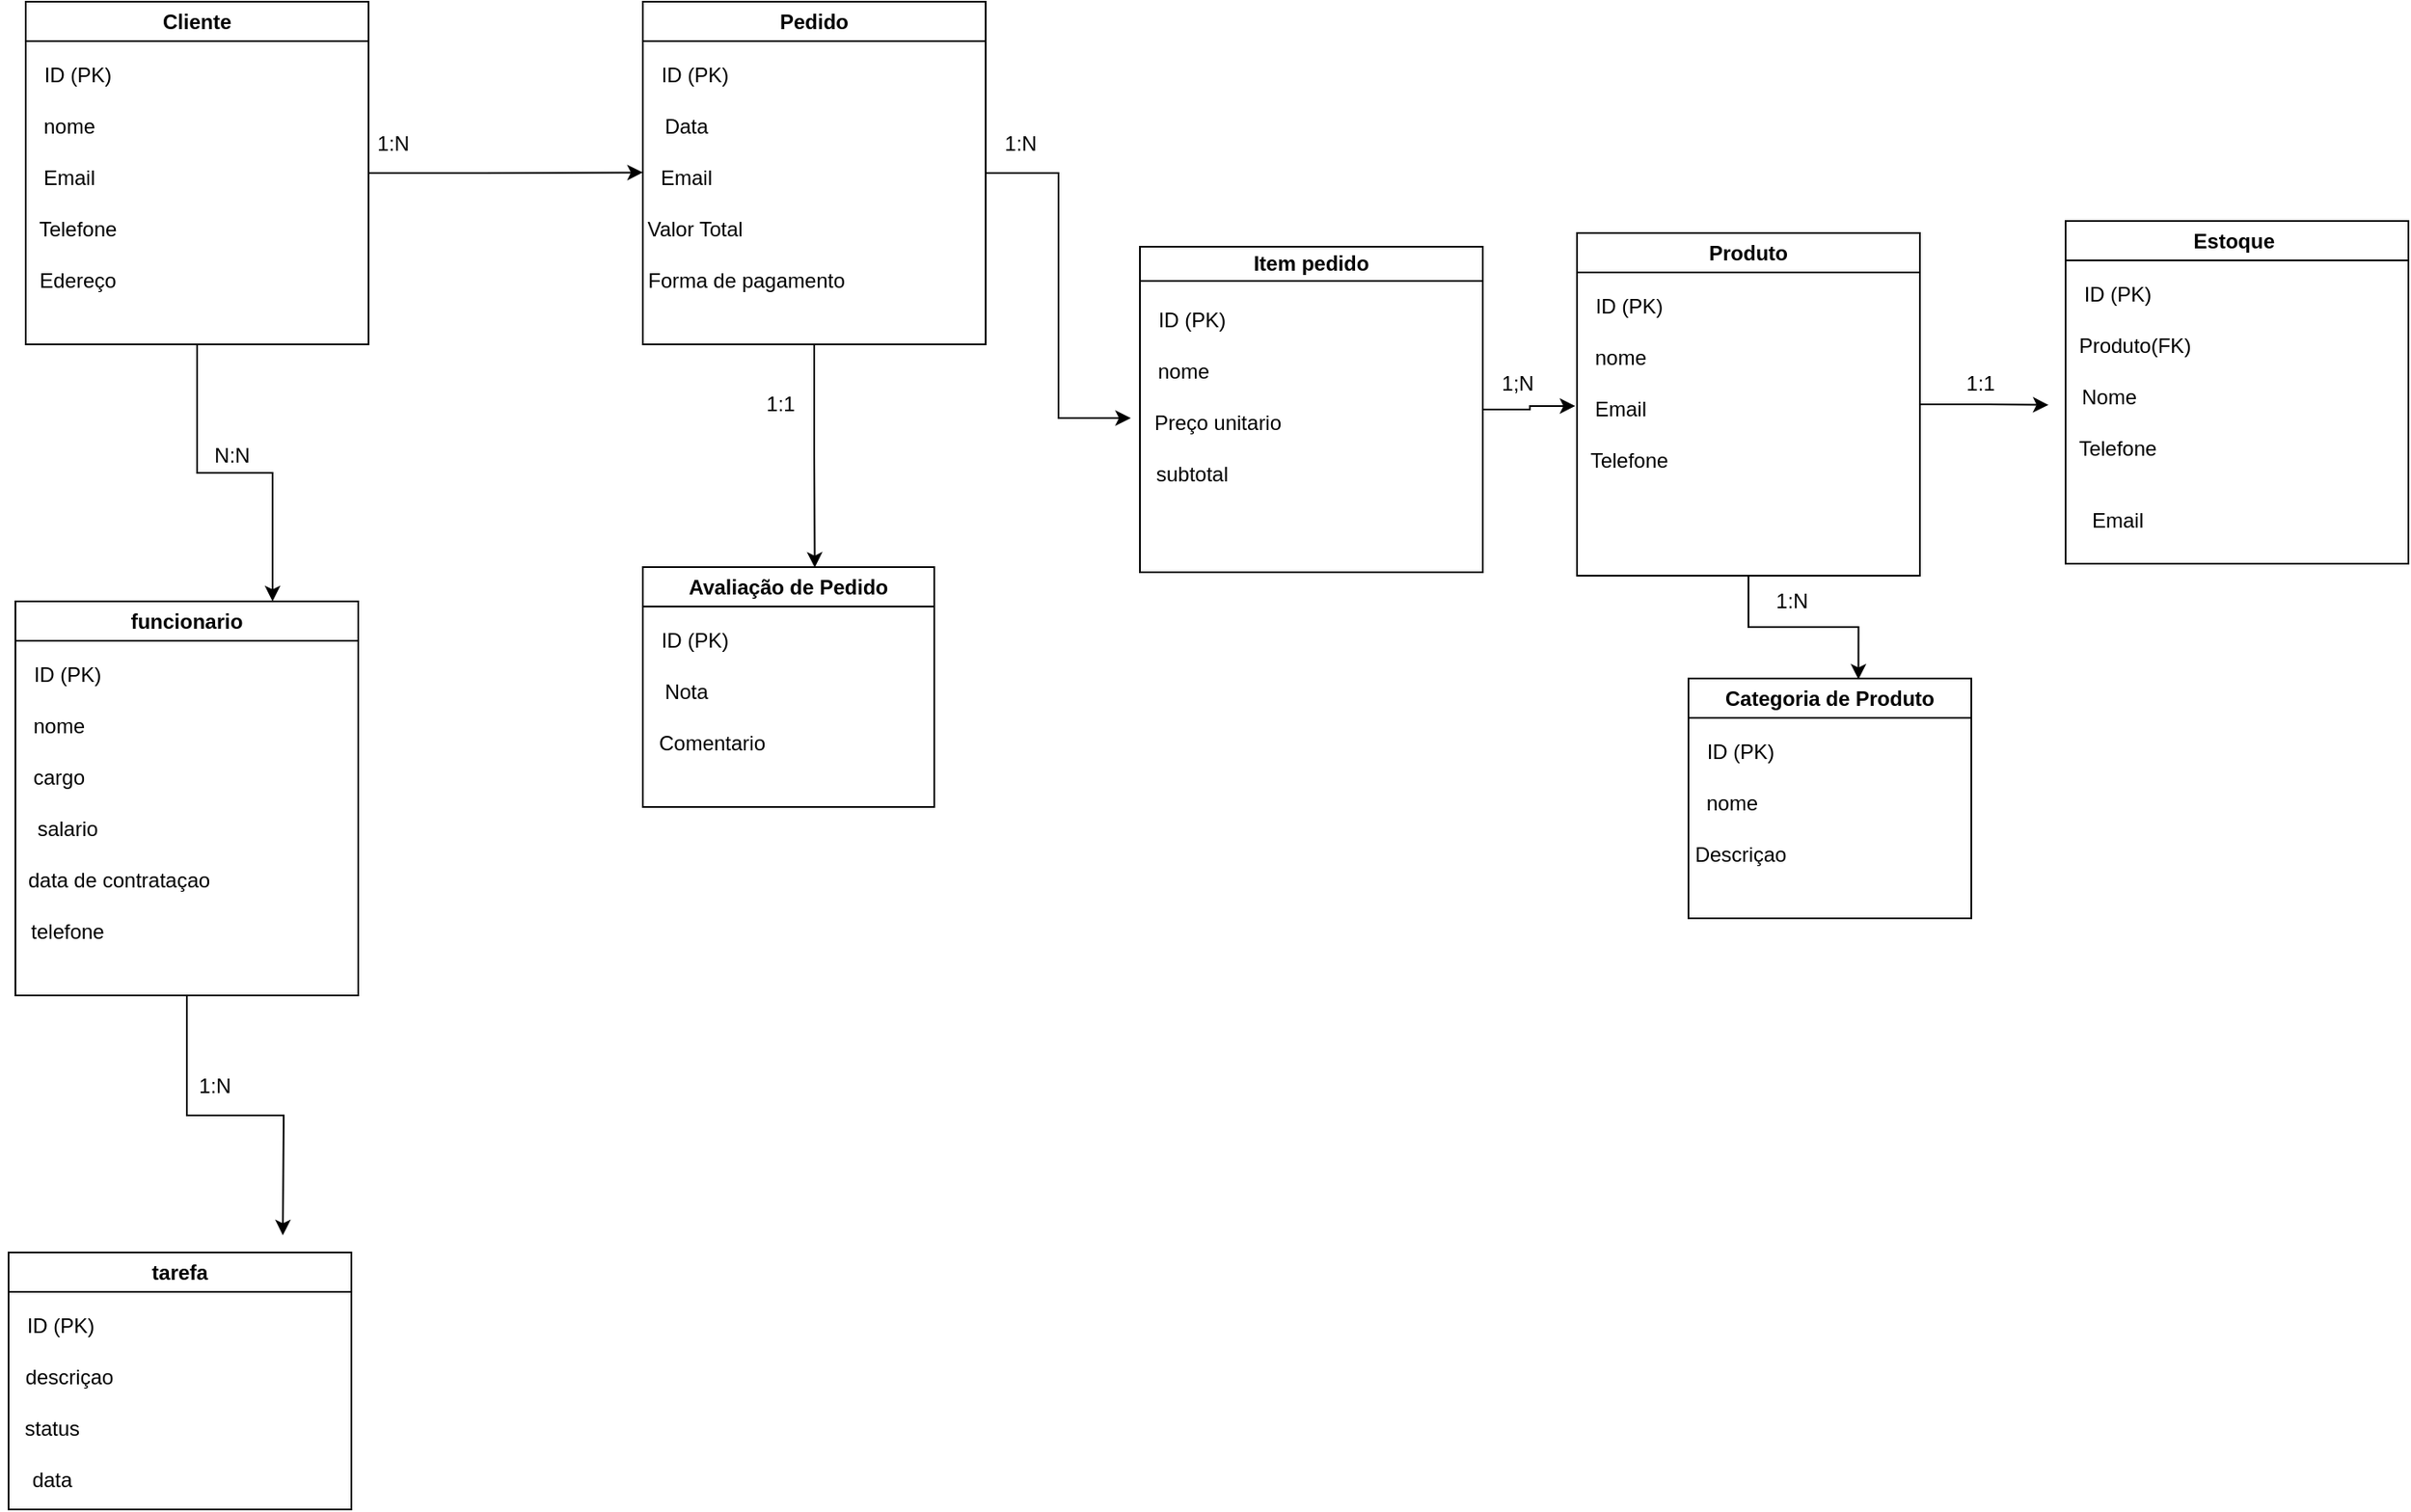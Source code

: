 <mxfile version="25.0.3">
  <diagram name="Página-1" id="A9Yf7wThaRmfyl9Maan3">
    <mxGraphModel dx="2585" dy="1115" grid="1" gridSize="10" guides="1" tooltips="1" connect="1" arrows="1" fold="1" page="1" pageScale="1" pageWidth="827" pageHeight="1169" math="0" shadow="0">
      <root>
        <mxCell id="0" />
        <mxCell id="1" parent="0" />
        <mxCell id="gihiD7titibup7kt_OU7-103" style="edgeStyle=orthogonalEdgeStyle;rounded=0;orthogonalLoop=1;jettySize=auto;html=1;exitX=0.5;exitY=1;exitDx=0;exitDy=0;entryX=0.75;entryY=0;entryDx=0;entryDy=0;" edge="1" parent="1" source="gihiD7titibup7kt_OU7-11" target="gihiD7titibup7kt_OU7-65">
          <mxGeometry relative="1" as="geometry" />
        </mxCell>
        <mxCell id="gihiD7titibup7kt_OU7-11" value="Cliente" style="swimlane;whiteSpace=wrap;html=1;" vertex="1" parent="1">
          <mxGeometry x="200" y="30" width="200" height="200" as="geometry" />
        </mxCell>
        <mxCell id="gihiD7titibup7kt_OU7-13" value="nome" style="text;html=1;align=center;verticalAlign=middle;resizable=0;points=[];autosize=1;strokeColor=none;fillColor=none;" vertex="1" parent="gihiD7titibup7kt_OU7-11">
          <mxGeometry y="58" width="50" height="30" as="geometry" />
        </mxCell>
        <mxCell id="gihiD7titibup7kt_OU7-14" value="Email" style="text;html=1;align=center;verticalAlign=middle;resizable=0;points=[];autosize=1;strokeColor=none;fillColor=none;" vertex="1" parent="gihiD7titibup7kt_OU7-11">
          <mxGeometry y="88" width="50" height="30" as="geometry" />
        </mxCell>
        <mxCell id="gihiD7titibup7kt_OU7-15" value="Telefone" style="text;html=1;align=center;verticalAlign=middle;resizable=0;points=[];autosize=1;strokeColor=none;fillColor=none;" vertex="1" parent="gihiD7titibup7kt_OU7-11">
          <mxGeometry x="-5" y="118" width="70" height="30" as="geometry" />
        </mxCell>
        <mxCell id="gihiD7titibup7kt_OU7-12" value="ID (PK)" style="text;html=1;align=center;verticalAlign=middle;resizable=0;points=[];autosize=1;strokeColor=none;fillColor=none;" vertex="1" parent="gihiD7titibup7kt_OU7-11">
          <mxGeometry y="28" width="60" height="30" as="geometry" />
        </mxCell>
        <mxCell id="gihiD7titibup7kt_OU7-16" value="Edereço" style="text;html=1;align=center;verticalAlign=middle;resizable=0;points=[];autosize=1;strokeColor=none;fillColor=none;" vertex="1" parent="1">
          <mxGeometry x="195" y="178" width="70" height="30" as="geometry" />
        </mxCell>
        <mxCell id="gihiD7titibup7kt_OU7-23" value="&lt;span style=&quot;color: rgba(0, 0, 0, 0); font-family: monospace; font-size: 0px; text-align: start;&quot;&gt;%3CmxGraphModel%3E%3Croot%3E%3CmxCell%20id%3D%220%22%2F%3E%3CmxCell%20id%3D%221%22%20parent%3D%220%22%2F%3E%3CmxCell%20id%3D%222%22%20value%3D%22Cliente%22%20style%3D%22swimlane%3BwhiteSpace%3Dwrap%3Bhtml%3D1%3B%22%20vertex%3D%221%22%20parent%3D%221%22%3E%3CmxGeometry%20x%3D%22200%22%20y%3D%2230%22%20width%3D%22200%22%20height%3D%22200%22%20as%3D%22geometry%22%2F%3E%3C%2FmxCell%3E%3CmxCell%20id%3D%223%22%20value%3D%22nome%22%20style%3D%22text%3Bhtml%3D1%3Balign%3Dcenter%3BverticalAlign%3Dmiddle%3Bresizable%3D0%3Bpoints%3D%5B%5D%3Bautosize%3D1%3BstrokeColor%3Dnone%3BfillColor%3Dnone%3B%22%20vertex%3D%221%22%20parent%3D%222%22%3E%3CmxGeometry%20y%3D%2258%22%20width%3D%2250%22%20height%3D%2230%22%20as%3D%22geometry%22%2F%3E%3C%2FmxCell%3E%3CmxCell%20id%3D%224%22%20value%3D%22Email%22%20style%3D%22text%3Bhtml%3D1%3Balign%3Dcenter%3BverticalAlign%3Dmiddle%3Bresizable%3D0%3Bpoints%3D%5B%5D%3Bautosize%3D1%3BstrokeColor%3Dnone%3BfillColor%3Dnone%3B%22%20vertex%3D%221%22%20parent%3D%222%22%3E%3CmxGeometry%20y%3D%2288%22%20width%3D%2250%22%20height%3D%2230%22%20as%3D%22geometry%22%2F%3E%3C%2FmxCell%3E%3CmxCell%20id%3D%225%22%20value%3D%22Telefone%22%20style%3D%22text%3Bhtml%3D1%3Balign%3Dcenter%3BverticalAlign%3Dmiddle%3Bresizable%3D0%3Bpoints%3D%5B%5D%3Bautosize%3D1%3BstrokeColor%3Dnone%3BfillColor%3Dnone%3B%22%20vertex%3D%221%22%20parent%3D%222%22%3E%3CmxGeometry%20x%3D%22-5%22%20y%3D%22118%22%20width%3D%2270%22%20height%3D%2230%22%20as%3D%22geometry%22%2F%3E%3C%2FmxCell%3E%3CmxCell%20id%3D%226%22%20value%3D%22ID%20(PK)%22%20style%3D%22text%3Bhtml%3D1%3Balign%3Dcenter%3BverticalAlign%3Dmiddle%3Bresizable%3D0%3Bpoints%3D%5B%5D%3Bautosize%3D1%3BstrokeColor%3Dnone%3BfillColor%3Dnone%3B%22%20vertex%3D%221%22%20parent%3D%222%22%3E%3CmxGeometry%20y%3D%2228%22%20width%3D%2260%22%20height%3D%2230%22%20as%3D%22geometry%22%2F%3E%3C%2FmxCell%3E%3CmxCell%20id%3D%227%22%20value%3D%22Edere%C3%A7o%22%20style%3D%22text%3Bhtml%3D1%3Balign%3Dcenter%3BverticalAlign%3Dmiddle%3Bresizable%3D0%3Bpoints%3D%5B%5D%3Bautosize%3D1%3BstrokeColor%3Dnone%3BfillColor%3Dnone%3B%22%20vertex%3D%221%22%20parent%3D%221%22%3E%3CmxGeometry%20x%3D%22195%22%20y%3D%22178%22%20width%3D%2270%22%20height%3D%2230%22%20as%3D%22geometry%22%2F%3E%3C%2FmxCell%3E%3C%2Froot%3E%3C%2FmxGraphModel%3E&lt;/span&gt;&lt;span style=&quot;color: rgba(0, 0, 0, 0); font-family: monospace; font-size: 0px; text-align: start;&quot;&gt;%3CmxGraphModel%3E%3Croot%3E%3CmxCell%20id%3D%220%22%2F%3E%3CmxCell%20id%3D%221%22%20parent%3D%220%22%2F%3E%3CmxCell%20id%3D%222%22%20value%3D%22Cliente%22%20style%3D%22swimlane%3BwhiteSpace%3Dwrap%3Bhtml%3D1%3B%22%20vertex%3D%221%22%20parent%3D%221%22%3E%3CmxGeometry%20x%3D%22200%22%20y%3D%2230%22%20width%3D%22200%22%20height%3D%22200%22%20as%3D%22geometry%22%2F%3E%3C%2FmxCell%3E%3CmxCell%20id%3D%223%22%20value%3D%22nome%22%20style%3D%22text%3Bhtml%3D1%3Balign%3Dcenter%3BverticalAlign%3Dmiddle%3Bresizable%3D0%3Bpoints%3D%5B%5D%3Bautosize%3D1%3BstrokeColor%3Dnone%3BfillColor%3Dnone%3B%22%20vertex%3D%221%22%20parent%3D%222%22%3E%3CmxGeometry%20y%3D%2258%22%20width%3D%2250%22%20height%3D%2230%22%20as%3D%22geometry%22%2F%3E%3C%2FmxCell%3E%3CmxCell%20id%3D%224%22%20value%3D%22Email%22%20style%3D%22text%3Bhtml%3D1%3Balign%3Dcenter%3BverticalAlign%3Dmiddle%3Bresizable%3D0%3Bpoints%3D%5B%5D%3Bautosize%3D1%3BstrokeColor%3Dnone%3BfillColor%3Dnone%3B%22%20vertex%3D%221%22%20parent%3D%222%22%3E%3CmxGeometry%20y%3D%2288%22%20width%3D%2250%22%20height%3D%2230%22%20as%3D%22geometry%22%2F%3E%3C%2FmxCell%3E%3CmxCell%20id%3D%225%22%20value%3D%22Telefone%22%20style%3D%22text%3Bhtml%3D1%3Balign%3Dcenter%3BverticalAlign%3Dmiddle%3Bresizable%3D0%3Bpoints%3D%5B%5D%3Bautosize%3D1%3BstrokeColor%3Dnone%3BfillColor%3Dnone%3B%22%20vertex%3D%221%22%20parent%3D%222%22%3E%3CmxGeometry%20x%3D%22-5%22%20y%3D%22118%22%20width%3D%2270%22%20height%3D%2230%22%20as%3D%22geometry%22%2F%3E%3C%2FmxCell%3E%3CmxCell%20id%3D%226%22%20value%3D%22ID%20(PK)%22%20style%3D%22text%3Bhtml%3D1%3Balign%3Dcenter%3BverticalAlign%3Dmiddle%3Bresizable%3D0%3Bpoints%3D%5B%5D%3Bautosize%3D1%3BstrokeColor%3Dnone%3BfillColor%3Dnone%3B%22%20vertex%3D%221%22%20parent%3D%222%22%3E%3CmxGeometry%20y%3D%2228%22%20width%3D%2260%22%20height%3D%2230%22%20as%3D%22geometry%22%2F%3E%3C%2FmxCell%3E%3CmxCell%20id%3D%227%22%20value%3D%22Edere%C3%A7o%22%20style%3D%22text%3Bhtml%3D1%3Balign%3Dcenter%3BverticalAlign%3Dmiddle%3Bresizable%3D0%3Bpoints%3D%5B%5D%3Bautosize%3D1%3BstrokeColor%3Dnone%3BfillColor%3Dnone%3B%22%20vertex%3D%221%22%20parent%3D%221%22%3E%3CmxGeometry%20x%3D%22195%22%20y%3D%22178%22%20width%3D%2270%22%20height%3D%2230%22%20as%3D%22geometry%22%2F%3E%3C%2FmxCell%3E%3C%2Froot%3E%3C%2FmxGraphModel%3E&lt;/span&gt;&lt;span style=&quot;color: rgba(0, 0, 0, 0); font-family: monospace; font-size: 0px; text-align: start;&quot;&gt;%3CmxGraphModel%3E%3Croot%3E%3CmxCell%20id%3D%220%22%2F%3E%3CmxCell%20id%3D%221%22%20parent%3D%220%22%2F%3E%3CmxCell%20id%3D%222%22%20value%3D%22Cliente%22%20style%3D%22swimlane%3BwhiteSpace%3Dwrap%3Bhtml%3D1%3B%22%20vertex%3D%221%22%20parent%3D%221%22%3E%3CmxGeometry%20x%3D%22200%22%20y%3D%2230%22%20width%3D%22200%22%20height%3D%22200%22%20as%3D%22geometry%22%2F%3E%3C%2FmxCell%3E%3CmxCell%20id%3D%223%22%20value%3D%22nome%22%20style%3D%22text%3Bhtml%3D1%3Balign%3Dcenter%3BverticalAlign%3Dmiddle%3Bresizable%3D0%3Bpoints%3D%5B%5D%3Bautosize%3D1%3BstrokeColor%3Dnone%3BfillColor%3Dnone%3B%22%20vertex%3D%221%22%20parent%3D%222%22%3E%3CmxGeometry%20y%3D%2258%22%20width%3D%2250%22%20height%3D%2230%22%20as%3D%22geometry%22%2F%3E%3C%2FmxCell%3E%3CmxCell%20id%3D%224%22%20value%3D%22Email%22%20style%3D%22text%3Bhtml%3D1%3Balign%3Dcenter%3BverticalAlign%3Dmiddle%3Bresizable%3D0%3Bpoints%3D%5B%5D%3Bautosize%3D1%3BstrokeColor%3Dnone%3BfillColor%3Dnone%3B%22%20vertex%3D%221%22%20parent%3D%222%22%3E%3CmxGeometry%20y%3D%2288%22%20width%3D%2250%22%20height%3D%2230%22%20as%3D%22geometry%22%2F%3E%3C%2FmxCell%3E%3CmxCell%20id%3D%225%22%20value%3D%22Telefone%22%20style%3D%22text%3Bhtml%3D1%3Balign%3Dcenter%3BverticalAlign%3Dmiddle%3Bresizable%3D0%3Bpoints%3D%5B%5D%3Bautosize%3D1%3BstrokeColor%3Dnone%3BfillColor%3Dnone%3B%22%20vertex%3D%221%22%20parent%3D%222%22%3E%3CmxGeometry%20x%3D%22-5%22%20y%3D%22118%22%20width%3D%2270%22%20height%3D%2230%22%20as%3D%22geometry%22%2F%3E%3C%2FmxCell%3E%3CmxCell%20id%3D%226%22%20value%3D%22ID%20(PK)%22%20style%3D%22text%3Bhtml%3D1%3Balign%3Dcenter%3BverticalAlign%3Dmiddle%3Bresizable%3D0%3Bpoints%3D%5B%5D%3Bautosize%3D1%3BstrokeColor%3Dnone%3BfillColor%3Dnone%3B%22%20vertex%3D%221%22%20parent%3D%222%22%3E%3CmxGeometry%20y%3D%2228%22%20width%3D%2260%22%20height%3D%2230%22%20as%3D%22geometry%22%2F%3E%3C%2FmxCell%3E%3CmxCell%20id%3D%227%22%20value%3D%22Edere%C3%A7o%22%20style%3D%22text%3Bhtml%3D1%3Balign%3Dcenter%3BverticalAlign%3Dmiddle%3Bresizable%3D0%3Bpoints%3D%5B%5D%3Bautosize%3D1%3BstrokeColor%3Dnone%3BfillColor%3Dnone%3B%22%20vertex%3D%221%22%20parent%3D%221%22%3E%3CmxGeometry%20x%3D%22195%22%20y%3D%22178%22%20width%3D%2270%22%20height%3D%2230%22%20as%3D%22geometry%22%2F%3E%3C%2FmxCell%3E%3C%2Froot%3E%3C%2FmxGraphModel%3E&lt;/span&gt;&lt;span style=&quot;color: rgba(0, 0, 0, 0); font-family: monospace; font-size: 0px; text-align: start;&quot;&gt;%3CmxGraphModel%3E%3Croot%3E%3CmxCell%20id%3D%220%22%2F%3E%3CmxCell%20id%3D%221%22%20parent%3D%220%22%2F%3E%3CmxCell%20id%3D%222%22%20value%3D%22Cliente%22%20style%3D%22swimlane%3BwhiteSpace%3Dwrap%3Bhtml%3D1%3B%22%20vertex%3D%221%22%20parent%3D%221%22%3E%3CmxGeometry%20x%3D%22200%22%20y%3D%2230%22%20width%3D%22200%22%20height%3D%22200%22%20as%3D%22geometry%22%2F%3E%3C%2FmxCell%3E%3CmxCell%20id%3D%223%22%20value%3D%22nome%22%20style%3D%22text%3Bhtml%3D1%3Balign%3Dcenter%3BverticalAlign%3Dmiddle%3Bresizable%3D0%3Bpoints%3D%5B%5D%3Bautosize%3D1%3BstrokeColor%3Dnone%3BfillColor%3Dnone%3B%22%20vertex%3D%221%22%20parent%3D%222%22%3E%3CmxGeometry%20y%3D%2258%22%20width%3D%2250%22%20height%3D%2230%22%20as%3D%22geometry%22%2F%3E%3C%2FmxCell%3E%3CmxCell%20id%3D%224%22%20value%3D%22Email%22%20style%3D%22text%3Bhtml%3D1%3Balign%3Dcenter%3BverticalAlign%3Dmiddle%3Bresizable%3D0%3Bpoints%3D%5B%5D%3Bautosize%3D1%3BstrokeColor%3Dnone%3BfillColor%3Dnone%3B%22%20vertex%3D%221%22%20parent%3D%222%22%3E%3CmxGeometry%20y%3D%2288%22%20width%3D%2250%22%20height%3D%2230%22%20as%3D%22geometry%22%2F%3E%3C%2FmxCell%3E%3CmxCell%20id%3D%225%22%20value%3D%22Telefone%22%20style%3D%22text%3Bhtml%3D1%3Balign%3Dcenter%3BverticalAlign%3Dmiddle%3Bresizable%3D0%3Bpoints%3D%5B%5D%3Bautosize%3D1%3BstrokeColor%3Dnone%3BfillColor%3Dnone%3B%22%20vertex%3D%221%22%20parent%3D%222%22%3E%3CmxGeometry%20x%3D%22-5%22%20y%3D%22118%22%20width%3D%2270%22%20height%3D%2230%22%20as%3D%22geometry%22%2F%3E%3C%2FmxCell%3E%3CmxCell%20id%3D%226%22%20value%3D%22ID%20(PK)%22%20style%3D%22text%3Bhtml%3D1%3Balign%3Dcenter%3BverticalAlign%3Dmiddle%3Bresizable%3D0%3Bpoints%3D%5B%5D%3Bautosize%3D1%3BstrokeColor%3Dnone%3BfillColor%3Dnone%3B%22%20vertex%3D%221%22%20parent%3D%222%22%3E%3CmxGeometry%20y%3D%2228%22%20width%3D%2260%22%20height%3D%2230%22%20as%3D%22geometry%22%2F%3E%3C%2FmxCell%3E%3CmxCell%20id%3D%227%22%20value%3D%22Edere%C3%A7o%22%20style%3D%22text%3Bhtml%3D1%3Balign%3Dcenter%3BverticalAlign%3Dmiddle%3Bresizable%3D0%3Bpoints%3D%5B%5D%3Bautosize%3D1%3BstrokeColor%3Dnone%3BfillColor%3Dnone%3B%22%20vertex%3D%221%22%20parent%3D%221%22%3E%3CmxGeometry%20x%3D%22195%22%20y%3D%22178%22%20width%3D%2270%22%20height%3D%2230%22%20as%3D%22geometry%22%2F%3E%3C%2FmxCell%3E%3C%2Froot%3E%3C%2FmxGraphModel%3E&lt;/span&gt;&lt;span style=&quot;color: rgba(0, 0, 0, 0); font-family: monospace; font-size: 0px; text-align: start;&quot;&gt;%3CmxGraphModel%3E%3Croot%3E%3CmxCell%20id%3D%220%22%2F%3E%3CmxCell%20id%3D%221%22%20parent%3D%220%22%2F%3E%3CmxCell%20id%3D%222%22%20value%3D%22Cliente%22%20style%3D%22swimlane%3BwhiteSpace%3Dwrap%3Bhtml%3D1%3B%22%20vertex%3D%221%22%20parent%3D%221%22%3E%3CmxGeometry%20x%3D%22200%22%20y%3D%2230%22%20width%3D%22200%22%20height%3D%22200%22%20as%3D%22geometry%22%2F%3E%3C%2FmxCell%3E%3CmxCell%20id%3D%223%22%20value%3D%22nome%22%20style%3D%22text%3Bhtml%3D1%3Balign%3Dcenter%3BverticalAlign%3Dmiddle%3Bresizable%3D0%3Bpoints%3D%5B%5D%3Bautosize%3D1%3BstrokeColor%3Dnone%3BfillColor%3Dnone%3B%22%20vertex%3D%221%22%20parent%3D%222%22%3E%3CmxGeometry%20y%3D%2258%22%20width%3D%2250%22%20height%3D%2230%22%20as%3D%22geometry%22%2F%3E%3C%2FmxCell%3E%3CmxCell%20id%3D%224%22%20value%3D%22Email%22%20style%3D%22text%3Bhtml%3D1%3Balign%3Dcenter%3BverticalAlign%3Dmiddle%3Bresizable%3D0%3Bpoints%3D%5B%5D%3Bautosize%3D1%3BstrokeColor%3Dnone%3BfillColor%3Dnone%3B%22%20vertex%3D%221%22%20parent%3D%222%22%3E%3CmxGeometry%20y%3D%2288%22%20width%3D%2250%22%20height%3D%2230%22%20as%3D%22geometry%22%2F%3E%3C%2FmxCell%3E%3CmxCell%20id%3D%225%22%20value%3D%22Telefone%22%20style%3D%22text%3Bhtml%3D1%3Balign%3Dcenter%3BverticalAlign%3Dmiddle%3Bresizable%3D0%3Bpoints%3D%5B%5D%3Bautosize%3D1%3BstrokeColor%3Dnone%3BfillColor%3Dnone%3B%22%20vertex%3D%221%22%20parent%3D%222%22%3E%3CmxGeometry%20x%3D%22-5%22%20y%3D%22118%22%20width%3D%2270%22%20height%3D%2230%22%20as%3D%22geometry%22%2F%3E%3C%2FmxCell%3E%3CmxCell%20id%3D%226%22%20value%3D%22ID%20(PK)%22%20style%3D%22text%3Bhtml%3D1%3Balign%3Dcenter%3BverticalAlign%3Dmiddle%3Bresizable%3D0%3Bpoints%3D%5B%5D%3Bautosize%3D1%3BstrokeColor%3Dnone%3BfillColor%3Dnone%3B%22%20vertex%3D%221%22%20parent%3D%222%22%3E%3CmxGeometry%20y%3D%2228%22%20width%3D%2260%22%20height%3D%2230%22%20as%3D%22geometry%22%2F%3E%3C%2FmxCell%3E%3CmxCell%20id%3D%227%22%20value%3D%22Edere%C3%A7o%22%20style%3D%22text%3Bhtml%3D1%3Balign%3Dcenter%3BverticalAlign%3Dmiddle%3Bresizable%3D0%3Bpoints%3D%5B%5D%3Bautosize%3D1%3BstrokeColor%3Dnone%3BfillColor%3Dnone%3B%22%20vertex%3D%221%22%20parent%3D%221%22%3E%3CmxGeometry%20x%3D%22195%22%20y%3D%22178%22%20width%3D%2270%22%20height%3D%2230%22%20as%3D%22geometry%22%2F%3E%3C%2FmxCell%3E%3C%2Froot%3E%3C%2FmxGraphModel%3E&lt;/span&gt;" style="text;html=1;align=center;verticalAlign=middle;resizable=0;points=[];autosize=1;strokeColor=none;fillColor=none;" vertex="1" parent="1">
          <mxGeometry x="530" y="128" width="20" height="30" as="geometry" />
        </mxCell>
        <mxCell id="gihiD7titibup7kt_OU7-32" value="Categoria de Produto" style="swimlane;whiteSpace=wrap;html=1;" vertex="1" parent="1">
          <mxGeometry x="1170" y="425" width="165" height="140" as="geometry" />
        </mxCell>
        <mxCell id="gihiD7titibup7kt_OU7-33" value="nome" style="text;html=1;align=center;verticalAlign=middle;resizable=0;points=[];autosize=1;strokeColor=none;fillColor=none;" vertex="1" parent="gihiD7titibup7kt_OU7-32">
          <mxGeometry y="58" width="50" height="30" as="geometry" />
        </mxCell>
        <mxCell id="gihiD7titibup7kt_OU7-34" value="Descriçao" style="text;html=1;align=center;verticalAlign=middle;resizable=0;points=[];autosize=1;strokeColor=none;fillColor=none;" vertex="1" parent="gihiD7titibup7kt_OU7-32">
          <mxGeometry x="-10" y="88" width="80" height="30" as="geometry" />
        </mxCell>
        <mxCell id="gihiD7titibup7kt_OU7-36" value="ID (PK)" style="text;html=1;align=center;verticalAlign=middle;resizable=0;points=[];autosize=1;strokeColor=none;fillColor=none;" vertex="1" parent="gihiD7titibup7kt_OU7-32">
          <mxGeometry y="28" width="60" height="30" as="geometry" />
        </mxCell>
        <mxCell id="gihiD7titibup7kt_OU7-39" value="Estoque&amp;nbsp;" style="swimlane;whiteSpace=wrap;html=1;" vertex="1" parent="1">
          <mxGeometry x="1390" y="158" width="200" height="200" as="geometry" />
        </mxCell>
        <mxCell id="gihiD7titibup7kt_OU7-40" value="Produto(FK)" style="text;html=1;align=center;verticalAlign=middle;resizable=0;points=[];autosize=1;strokeColor=none;fillColor=none;" vertex="1" parent="gihiD7titibup7kt_OU7-39">
          <mxGeometry x="-5" y="58" width="90" height="30" as="geometry" />
        </mxCell>
        <mxCell id="gihiD7titibup7kt_OU7-41" value="Nome" style="text;html=1;align=center;verticalAlign=middle;resizable=0;points=[];autosize=1;strokeColor=none;fillColor=none;" vertex="1" parent="gihiD7titibup7kt_OU7-39">
          <mxGeometry x="-5" y="88" width="60" height="30" as="geometry" />
        </mxCell>
        <mxCell id="gihiD7titibup7kt_OU7-42" value="Telefone" style="text;html=1;align=center;verticalAlign=middle;resizable=0;points=[];autosize=1;strokeColor=none;fillColor=none;" vertex="1" parent="gihiD7titibup7kt_OU7-39">
          <mxGeometry x="-5" y="118" width="70" height="30" as="geometry" />
        </mxCell>
        <mxCell id="gihiD7titibup7kt_OU7-43" value="ID (PK)" style="text;html=1;align=center;verticalAlign=middle;resizable=0;points=[];autosize=1;strokeColor=none;fillColor=none;" vertex="1" parent="gihiD7titibup7kt_OU7-39">
          <mxGeometry y="28" width="60" height="30" as="geometry" />
        </mxCell>
        <mxCell id="gihiD7titibup7kt_OU7-44" value="Email" style="text;html=1;align=center;verticalAlign=middle;resizable=0;points=[];autosize=1;strokeColor=none;fillColor=none;" vertex="1" parent="gihiD7titibup7kt_OU7-39">
          <mxGeometry x="5" y="160" width="50" height="30" as="geometry" />
        </mxCell>
        <mxCell id="gihiD7titibup7kt_OU7-45" value="Avaliação de Pedido" style="swimlane;whiteSpace=wrap;html=1;" vertex="1" parent="1">
          <mxGeometry x="560" y="360" width="170" height="140" as="geometry" />
        </mxCell>
        <mxCell id="gihiD7titibup7kt_OU7-46" value="Nota" style="text;html=1;align=center;verticalAlign=middle;resizable=0;points=[];autosize=1;strokeColor=none;fillColor=none;" vertex="1" parent="gihiD7titibup7kt_OU7-45">
          <mxGeometry y="58" width="50" height="30" as="geometry" />
        </mxCell>
        <mxCell id="gihiD7titibup7kt_OU7-47" value="Comentario" style="text;html=1;align=center;verticalAlign=middle;resizable=0;points=[];autosize=1;strokeColor=none;fillColor=none;" vertex="1" parent="gihiD7titibup7kt_OU7-45">
          <mxGeometry x="-5" y="88" width="90" height="30" as="geometry" />
        </mxCell>
        <mxCell id="gihiD7titibup7kt_OU7-49" value="ID (PK)" style="text;html=1;align=center;verticalAlign=middle;resizable=0;points=[];autosize=1;strokeColor=none;fillColor=none;" vertex="1" parent="gihiD7titibup7kt_OU7-45">
          <mxGeometry y="28" width="60" height="30" as="geometry" />
        </mxCell>
        <mxCell id="gihiD7titibup7kt_OU7-53" value="Pedido" style="swimlane;whiteSpace=wrap;html=1;" vertex="1" parent="1">
          <mxGeometry x="560" y="30" width="200" height="200" as="geometry" />
        </mxCell>
        <mxCell id="gihiD7titibup7kt_OU7-54" value="Data" style="text;html=1;align=center;verticalAlign=middle;resizable=0;points=[];autosize=1;strokeColor=none;fillColor=none;" vertex="1" parent="gihiD7titibup7kt_OU7-53">
          <mxGeometry y="58" width="50" height="30" as="geometry" />
        </mxCell>
        <mxCell id="gihiD7titibup7kt_OU7-55" value="Email" style="text;html=1;align=center;verticalAlign=middle;resizable=0;points=[];autosize=1;strokeColor=none;fillColor=none;" vertex="1" parent="gihiD7titibup7kt_OU7-53">
          <mxGeometry y="88" width="50" height="30" as="geometry" />
        </mxCell>
        <mxCell id="gihiD7titibup7kt_OU7-56" value="Valor Total" style="text;html=1;align=center;verticalAlign=middle;resizable=0;points=[];autosize=1;strokeColor=none;fillColor=none;" vertex="1" parent="gihiD7titibup7kt_OU7-53">
          <mxGeometry x="-10" y="118" width="80" height="30" as="geometry" />
        </mxCell>
        <mxCell id="gihiD7titibup7kt_OU7-57" value="ID (PK)" style="text;html=1;align=center;verticalAlign=middle;resizable=0;points=[];autosize=1;strokeColor=none;fillColor=none;" vertex="1" parent="gihiD7titibup7kt_OU7-53">
          <mxGeometry y="28" width="60" height="30" as="geometry" />
        </mxCell>
        <mxCell id="gihiD7titibup7kt_OU7-58" value="Forma de pagamento" style="text;html=1;align=center;verticalAlign=middle;resizable=0;points=[];autosize=1;strokeColor=none;fillColor=none;" vertex="1" parent="gihiD7titibup7kt_OU7-53">
          <mxGeometry x="-10" y="148" width="140" height="30" as="geometry" />
        </mxCell>
        <mxCell id="gihiD7titibup7kt_OU7-59" value="Item pedido" style="swimlane;whiteSpace=wrap;html=1;startSize=20;" vertex="1" parent="1">
          <mxGeometry x="850" y="173" width="200" height="190" as="geometry" />
        </mxCell>
        <mxCell id="gihiD7titibup7kt_OU7-60" value="nome" style="text;html=1;align=center;verticalAlign=middle;resizable=0;points=[];autosize=1;strokeColor=none;fillColor=none;" vertex="1" parent="gihiD7titibup7kt_OU7-59">
          <mxGeometry y="58" width="50" height="30" as="geometry" />
        </mxCell>
        <mxCell id="gihiD7titibup7kt_OU7-61" value="Preço unitario" style="text;html=1;align=center;verticalAlign=middle;resizable=0;points=[];autosize=1;strokeColor=none;fillColor=none;" vertex="1" parent="gihiD7titibup7kt_OU7-59">
          <mxGeometry x="-5" y="88" width="100" height="30" as="geometry" />
        </mxCell>
        <mxCell id="gihiD7titibup7kt_OU7-62" value="subtotal" style="text;html=1;align=center;verticalAlign=middle;resizable=0;points=[];autosize=1;strokeColor=none;fillColor=none;" vertex="1" parent="gihiD7titibup7kt_OU7-59">
          <mxGeometry x="-5" y="118" width="70" height="30" as="geometry" />
        </mxCell>
        <mxCell id="gihiD7titibup7kt_OU7-63" value="ID (PK)" style="text;html=1;align=center;verticalAlign=middle;resizable=0;points=[];autosize=1;strokeColor=none;fillColor=none;" vertex="1" parent="gihiD7titibup7kt_OU7-59">
          <mxGeometry y="28" width="60" height="30" as="geometry" />
        </mxCell>
        <mxCell id="gihiD7titibup7kt_OU7-105" style="edgeStyle=orthogonalEdgeStyle;rounded=0;orthogonalLoop=1;jettySize=auto;html=1;exitX=0.5;exitY=1;exitDx=0;exitDy=0;" edge="1" parent="1" source="gihiD7titibup7kt_OU7-65">
          <mxGeometry relative="1" as="geometry">
            <mxPoint x="350" y="750" as="targetPoint" />
          </mxGeometry>
        </mxCell>
        <mxCell id="gihiD7titibup7kt_OU7-65" value="funcionario" style="swimlane;whiteSpace=wrap;html=1;" vertex="1" parent="1">
          <mxGeometry x="194" y="380" width="200" height="230" as="geometry" />
        </mxCell>
        <mxCell id="gihiD7titibup7kt_OU7-66" value="nome" style="text;html=1;align=center;verticalAlign=middle;resizable=0;points=[];autosize=1;strokeColor=none;fillColor=none;" vertex="1" parent="gihiD7titibup7kt_OU7-65">
          <mxGeometry y="58" width="50" height="30" as="geometry" />
        </mxCell>
        <mxCell id="gihiD7titibup7kt_OU7-67" value="cargo" style="text;html=1;align=center;verticalAlign=middle;resizable=0;points=[];autosize=1;strokeColor=none;fillColor=none;" vertex="1" parent="gihiD7titibup7kt_OU7-65">
          <mxGeometry y="88" width="50" height="30" as="geometry" />
        </mxCell>
        <mxCell id="gihiD7titibup7kt_OU7-68" value="salario" style="text;html=1;align=center;verticalAlign=middle;resizable=0;points=[];autosize=1;strokeColor=none;fillColor=none;" vertex="1" parent="gihiD7titibup7kt_OU7-65">
          <mxGeometry y="118" width="60" height="30" as="geometry" />
        </mxCell>
        <mxCell id="gihiD7titibup7kt_OU7-69" value="ID (PK)" style="text;html=1;align=center;verticalAlign=middle;resizable=0;points=[];autosize=1;strokeColor=none;fillColor=none;" vertex="1" parent="gihiD7titibup7kt_OU7-65">
          <mxGeometry y="28" width="60" height="30" as="geometry" />
        </mxCell>
        <mxCell id="gihiD7titibup7kt_OU7-71" value="telefone" style="text;html=1;align=center;verticalAlign=middle;resizable=0;points=[];autosize=1;strokeColor=none;fillColor=none;" vertex="1" parent="gihiD7titibup7kt_OU7-65">
          <mxGeometry x="-5" y="178" width="70" height="30" as="geometry" />
        </mxCell>
        <mxCell id="gihiD7titibup7kt_OU7-72" value="data de contrataçao" style="text;html=1;align=center;verticalAlign=middle;resizable=0;points=[];autosize=1;strokeColor=none;fillColor=none;" vertex="1" parent="gihiD7titibup7kt_OU7-65">
          <mxGeometry x="-5" y="148" width="130" height="30" as="geometry" />
        </mxCell>
        <mxCell id="gihiD7titibup7kt_OU7-73" value="tarefa" style="swimlane;whiteSpace=wrap;html=1;" vertex="1" parent="1">
          <mxGeometry x="190" y="760" width="200" height="150" as="geometry" />
        </mxCell>
        <mxCell id="gihiD7titibup7kt_OU7-74" value="descriçao" style="text;html=1;align=center;verticalAlign=middle;resizable=0;points=[];autosize=1;strokeColor=none;fillColor=none;" vertex="1" parent="gihiD7titibup7kt_OU7-73">
          <mxGeometry y="58" width="70" height="30" as="geometry" />
        </mxCell>
        <mxCell id="gihiD7titibup7kt_OU7-75" value="status" style="text;html=1;align=center;verticalAlign=middle;resizable=0;points=[];autosize=1;strokeColor=none;fillColor=none;" vertex="1" parent="gihiD7titibup7kt_OU7-73">
          <mxGeometry x="-5" y="88" width="60" height="30" as="geometry" />
        </mxCell>
        <mxCell id="gihiD7titibup7kt_OU7-76" value="data" style="text;html=1;align=center;verticalAlign=middle;resizable=0;points=[];autosize=1;strokeColor=none;fillColor=none;" vertex="1" parent="gihiD7titibup7kt_OU7-73">
          <mxGeometry y="118" width="50" height="30" as="geometry" />
        </mxCell>
        <mxCell id="gihiD7titibup7kt_OU7-77" value="ID (PK)" style="text;html=1;align=center;verticalAlign=middle;resizable=0;points=[];autosize=1;strokeColor=none;fillColor=none;" vertex="1" parent="gihiD7titibup7kt_OU7-73">
          <mxGeometry y="28" width="60" height="30" as="geometry" />
        </mxCell>
        <mxCell id="gihiD7titibup7kt_OU7-80" style="edgeStyle=orthogonalEdgeStyle;rounded=0;orthogonalLoop=1;jettySize=auto;html=1;exitX=1;exitY=0.5;exitDx=0;exitDy=0;entryX=1.5;entryY=0.056;entryDx=0;entryDy=0;entryPerimeter=0;" edge="1" parent="1" source="gihiD7titibup7kt_OU7-11" target="gihiD7titibup7kt_OU7-23">
          <mxGeometry relative="1" as="geometry" />
        </mxCell>
        <mxCell id="gihiD7titibup7kt_OU7-81" value="1:N" style="text;html=1;align=center;verticalAlign=middle;resizable=0;points=[];autosize=1;strokeColor=none;fillColor=none;" vertex="1" parent="1">
          <mxGeometry x="394" y="98" width="40" height="30" as="geometry" />
        </mxCell>
        <mxCell id="gihiD7titibup7kt_OU7-82" style="edgeStyle=orthogonalEdgeStyle;rounded=0;orthogonalLoop=1;jettySize=auto;html=1;exitX=1;exitY=0.5;exitDx=0;exitDy=0;entryX=-0.003;entryY=0.4;entryDx=0;entryDy=0;entryPerimeter=0;" edge="1" parent="1" source="gihiD7titibup7kt_OU7-53" target="gihiD7titibup7kt_OU7-61">
          <mxGeometry relative="1" as="geometry" />
        </mxCell>
        <mxCell id="gihiD7titibup7kt_OU7-83" value="1:N" style="text;html=1;align=center;verticalAlign=middle;resizable=0;points=[];autosize=1;strokeColor=none;fillColor=none;" vertex="1" parent="1">
          <mxGeometry x="760" y="98" width="40" height="30" as="geometry" />
        </mxCell>
        <mxCell id="gihiD7titibup7kt_OU7-84" value="Produto" style="swimlane;whiteSpace=wrap;html=1;" vertex="1" parent="1">
          <mxGeometry x="1105" y="165" width="200" height="200" as="geometry" />
        </mxCell>
        <mxCell id="gihiD7titibup7kt_OU7-85" value="nome" style="text;html=1;align=center;verticalAlign=middle;resizable=0;points=[];autosize=1;strokeColor=none;fillColor=none;" vertex="1" parent="gihiD7titibup7kt_OU7-84">
          <mxGeometry y="58" width="50" height="30" as="geometry" />
        </mxCell>
        <mxCell id="gihiD7titibup7kt_OU7-86" value="Email" style="text;html=1;align=center;verticalAlign=middle;resizable=0;points=[];autosize=1;strokeColor=none;fillColor=none;" vertex="1" parent="gihiD7titibup7kt_OU7-84">
          <mxGeometry y="88" width="50" height="30" as="geometry" />
        </mxCell>
        <mxCell id="gihiD7titibup7kt_OU7-87" value="Telefone" style="text;html=1;align=center;verticalAlign=middle;resizable=0;points=[];autosize=1;strokeColor=none;fillColor=none;" vertex="1" parent="gihiD7titibup7kt_OU7-84">
          <mxGeometry x="-5" y="118" width="70" height="30" as="geometry" />
        </mxCell>
        <mxCell id="gihiD7titibup7kt_OU7-88" value="ID (PK)" style="text;html=1;align=center;verticalAlign=middle;resizable=0;points=[];autosize=1;strokeColor=none;fillColor=none;" vertex="1" parent="gihiD7titibup7kt_OU7-84">
          <mxGeometry y="28" width="60" height="30" as="geometry" />
        </mxCell>
        <mxCell id="gihiD7titibup7kt_OU7-90" style="edgeStyle=orthogonalEdgeStyle;rounded=0;orthogonalLoop=1;jettySize=auto;html=1;exitX=1;exitY=0.5;exitDx=0;exitDy=0;entryX=-0.02;entryY=0.433;entryDx=0;entryDy=0;entryPerimeter=0;" edge="1" parent="1" source="gihiD7titibup7kt_OU7-59" target="gihiD7titibup7kt_OU7-86">
          <mxGeometry relative="1" as="geometry" />
        </mxCell>
        <mxCell id="gihiD7titibup7kt_OU7-91" value="1;N" style="text;html=1;align=center;verticalAlign=middle;resizable=0;points=[];autosize=1;strokeColor=none;fillColor=none;" vertex="1" parent="1">
          <mxGeometry x="1050" y="238" width="40" height="30" as="geometry" />
        </mxCell>
        <mxCell id="gihiD7titibup7kt_OU7-93" style="edgeStyle=orthogonalEdgeStyle;rounded=0;orthogonalLoop=1;jettySize=auto;html=1;exitX=0.5;exitY=1;exitDx=0;exitDy=0;entryX=0.601;entryY=0.004;entryDx=0;entryDy=0;entryPerimeter=0;" edge="1" parent="1" source="gihiD7titibup7kt_OU7-84" target="gihiD7titibup7kt_OU7-32">
          <mxGeometry relative="1" as="geometry" />
        </mxCell>
        <mxCell id="gihiD7titibup7kt_OU7-94" value="1:N" style="text;html=1;align=center;verticalAlign=middle;resizable=0;points=[];autosize=1;strokeColor=none;fillColor=none;rotation=0;" vertex="1" parent="1">
          <mxGeometry x="1210" y="365" width="40" height="30" as="geometry" />
        </mxCell>
        <mxCell id="gihiD7titibup7kt_OU7-96" value="1:1" style="text;html=1;align=center;verticalAlign=middle;resizable=0;points=[];autosize=1;strokeColor=none;fillColor=none;" vertex="1" parent="1">
          <mxGeometry x="1320" y="238" width="40" height="30" as="geometry" />
        </mxCell>
        <mxCell id="gihiD7titibup7kt_OU7-97" style="edgeStyle=orthogonalEdgeStyle;rounded=0;orthogonalLoop=1;jettySize=auto;html=1;exitX=0.5;exitY=1;exitDx=0;exitDy=0;entryX=0.59;entryY=0.002;entryDx=0;entryDy=0;entryPerimeter=0;" edge="1" parent="1" source="gihiD7titibup7kt_OU7-53" target="gihiD7titibup7kt_OU7-45">
          <mxGeometry relative="1" as="geometry" />
        </mxCell>
        <mxCell id="gihiD7titibup7kt_OU7-98" value="1:1" style="text;html=1;align=center;verticalAlign=middle;resizable=0;points=[];autosize=1;strokeColor=none;fillColor=none;" vertex="1" parent="1">
          <mxGeometry x="620" y="250" width="40" height="30" as="geometry" />
        </mxCell>
        <mxCell id="gihiD7titibup7kt_OU7-104" value="N:N" style="text;html=1;align=center;verticalAlign=middle;resizable=0;points=[];autosize=1;strokeColor=none;fillColor=none;" vertex="1" parent="1">
          <mxGeometry x="300" y="280" width="40" height="30" as="geometry" />
        </mxCell>
        <mxCell id="gihiD7titibup7kt_OU7-106" value="1:N" style="text;html=1;align=center;verticalAlign=middle;resizable=0;points=[];autosize=1;strokeColor=none;fillColor=none;" vertex="1" parent="1">
          <mxGeometry x="290" y="648" width="40" height="30" as="geometry" />
        </mxCell>
        <mxCell id="gihiD7titibup7kt_OU7-108" style="edgeStyle=orthogonalEdgeStyle;rounded=0;orthogonalLoop=1;jettySize=auto;html=1;exitX=1;exitY=0.5;exitDx=0;exitDy=0;entryX=-0.071;entryY=-0.355;entryDx=0;entryDy=0;entryPerimeter=0;" edge="1" parent="1" source="gihiD7titibup7kt_OU7-84" target="gihiD7titibup7kt_OU7-42">
          <mxGeometry relative="1" as="geometry" />
        </mxCell>
      </root>
    </mxGraphModel>
  </diagram>
</mxfile>

